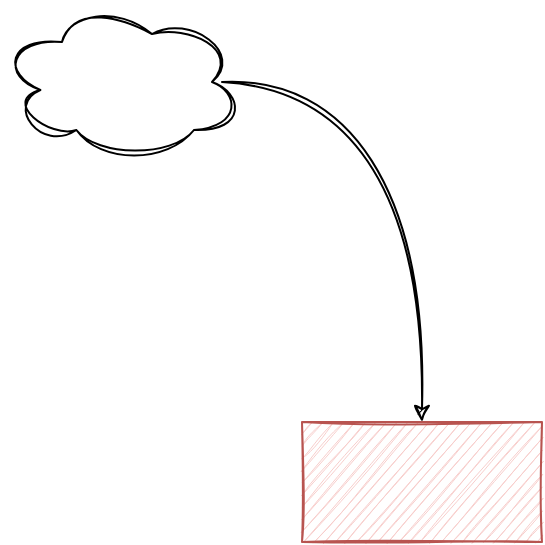 <mxfile>
    <diagram id="9q2V9STREuWJkGRLPLVk" name="Page-1">
        <mxGraphModel dx="755" dy="1169" grid="1" gridSize="10" guides="1" tooltips="1" connect="1" arrows="1" fold="1" page="1" pageScale="1" pageWidth="827" pageHeight="1169" math="0" shadow="0">
            <root>
                <mxCell id="0"/>
                <mxCell id="1" parent="0"/>
                <mxCell id="4" style="edgeStyle=orthogonalEdgeStyle;html=1;exitX=0.5;exitY=1;exitDx=0;exitDy=0;entryX=0.5;entryY=0;entryDx=0;entryDy=0;curved=1;sketch=1;curveFitting=1;jiggle=2;" parent="1" target="3" edge="1">
                    <mxGeometry relative="1" as="geometry">
                        <mxPoint x="250" y="210" as="sourcePoint"/>
                    </mxGeometry>
                </mxCell>
                <mxCell id="3" value="" style="rounded=0;whiteSpace=wrap;html=1;sketch=1;fillColor=#f8cecc;strokeColor=#b85450;" parent="1" vertex="1">
                    <mxGeometry x="290" y="380" width="120" height="60" as="geometry"/>
                </mxCell>
                <mxCell id="5" value="" style="ellipse;shape=cloud;whiteSpace=wrap;html=1;fillColor=none;sketch=1;curveFitting=1;jiggle=2;" vertex="1" parent="1">
                    <mxGeometry x="140" y="170" width="120" height="80" as="geometry"/>
                </mxCell>
            </root>
        </mxGraphModel>
    </diagram>
</mxfile>